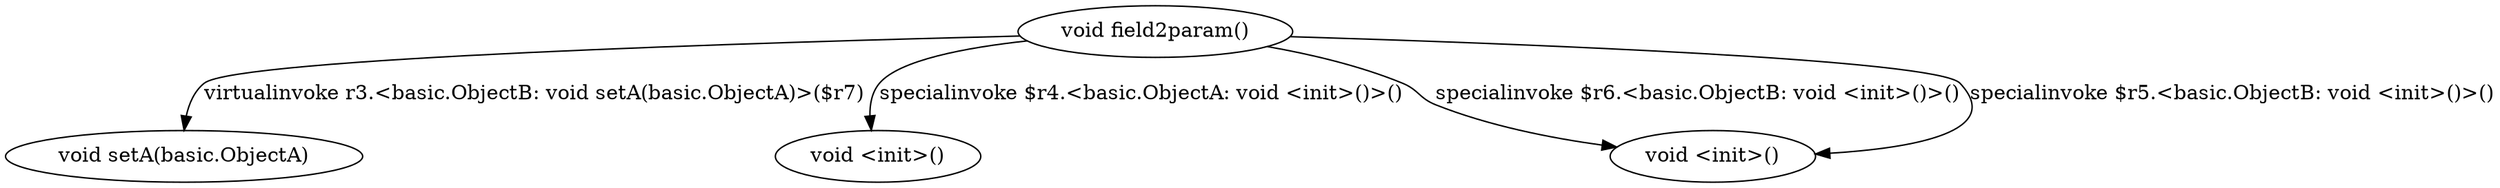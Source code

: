digraph g {
1[label="void setA(basic.ObjectA)"]
3[label="void <init>()"]
0[label="void field2param()"]
2[label="void <init>()"]
0->1[label="virtualinvoke r3.<basic.ObjectB: void setA(basic.ObjectA)>($r7)"]
0->2[label="specialinvoke $r6.<basic.ObjectB: void <init>()>()"]
0->2[label="specialinvoke $r5.<basic.ObjectB: void <init>()>()"]
0->3[label="specialinvoke $r4.<basic.ObjectA: void <init>()>()"]
}